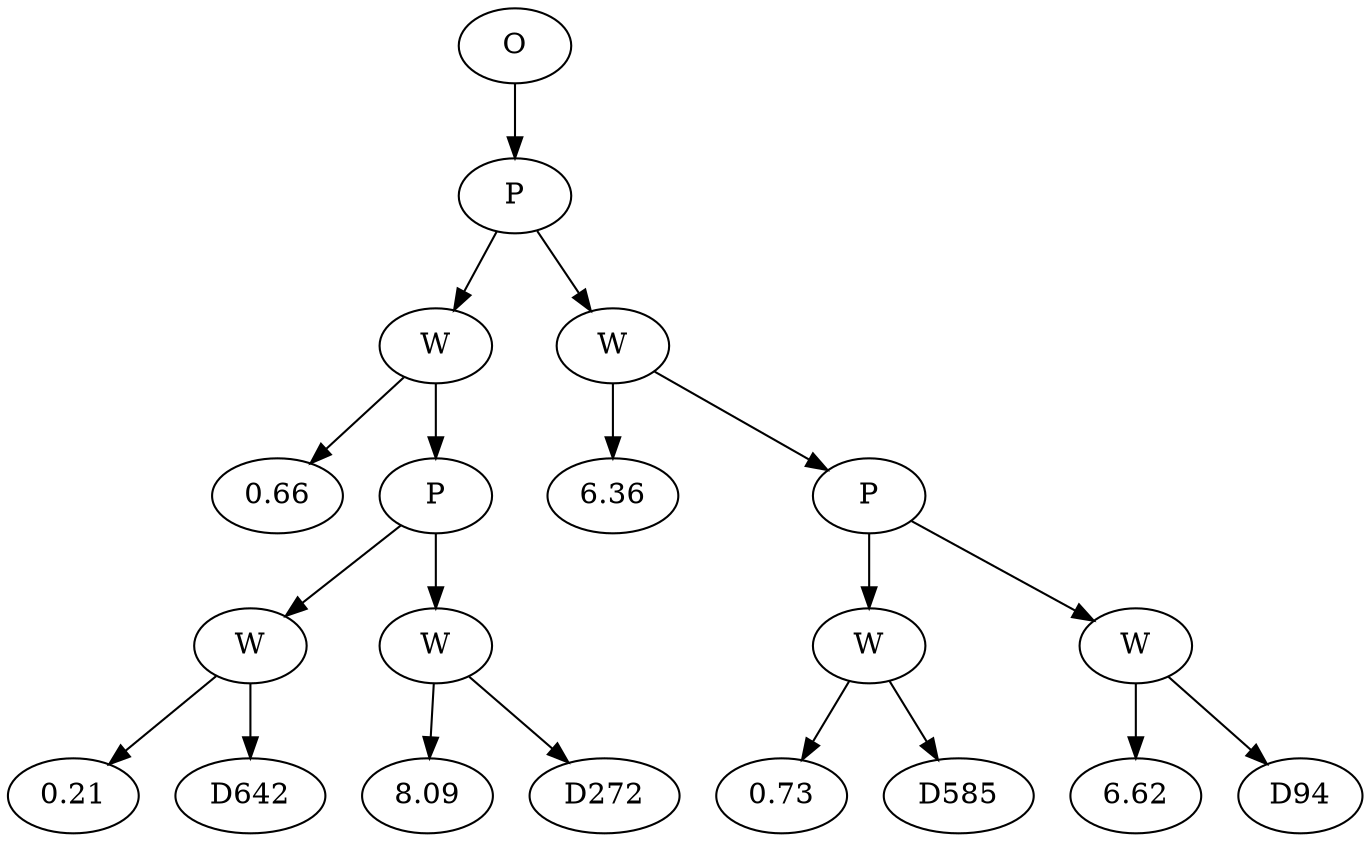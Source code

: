 // Tree
digraph {
	3169030 [label=O]
	3169031 [label=P]
	3169030 -> 3169031
	3169032 [label=W]
	3169031 -> 3169032
	3169033 [label=0.66]
	3169032 -> 3169033
	3169034 [label=P]
	3169032 -> 3169034
	3169035 [label=W]
	3169034 -> 3169035
	3169036 [label=0.21]
	3169035 -> 3169036
	3169037 [label=D642]
	3169035 -> 3169037
	3169038 [label=W]
	3169034 -> 3169038
	3169039 [label=8.09]
	3169038 -> 3169039
	3169040 [label=D272]
	3169038 -> 3169040
	3169041 [label=W]
	3169031 -> 3169041
	3169042 [label=6.36]
	3169041 -> 3169042
	3169043 [label=P]
	3169041 -> 3169043
	3169044 [label=W]
	3169043 -> 3169044
	3169045 [label=0.73]
	3169044 -> 3169045
	3169046 [label=D585]
	3169044 -> 3169046
	3169047 [label=W]
	3169043 -> 3169047
	3169048 [label=6.62]
	3169047 -> 3169048
	3169049 [label=D94]
	3169047 -> 3169049
}
